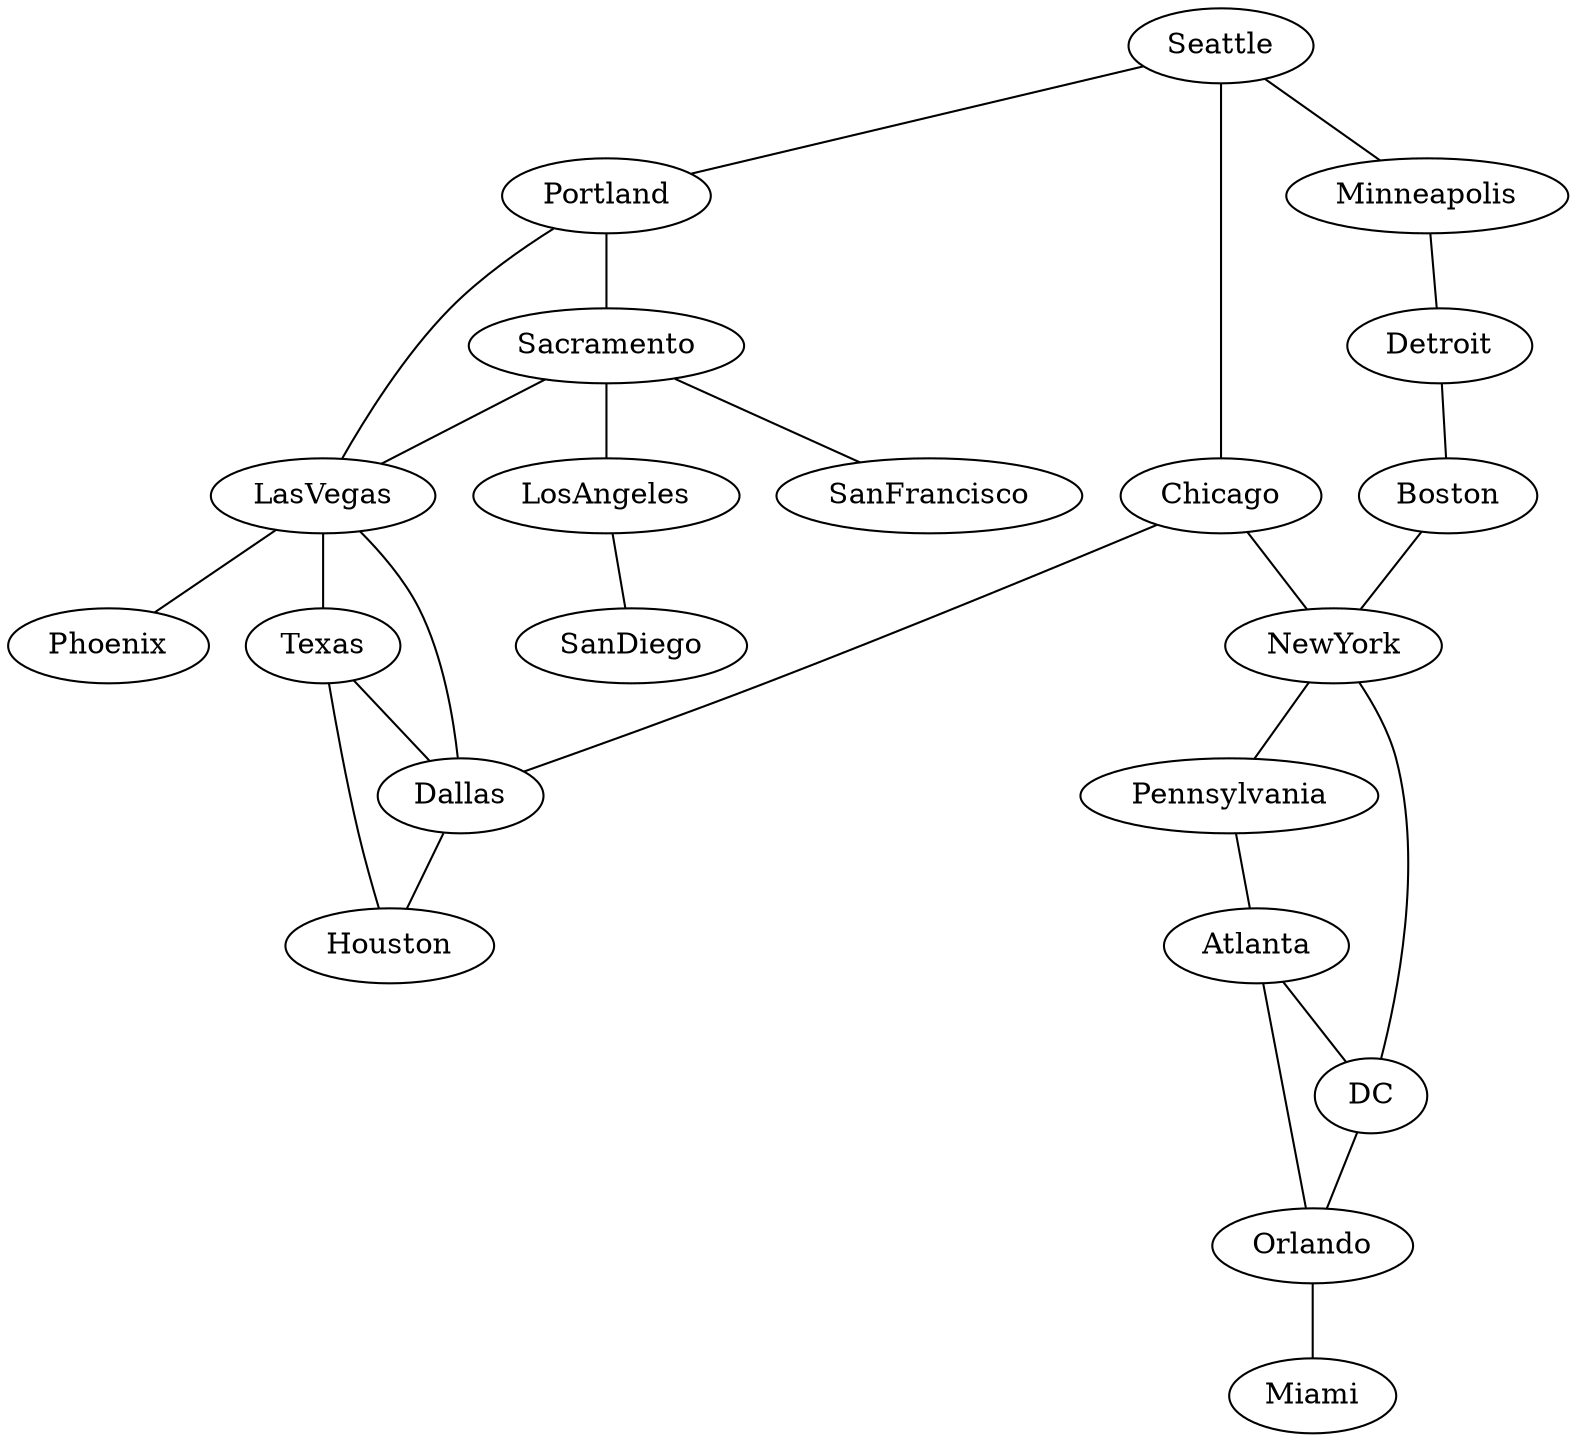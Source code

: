 Graph{
Seattle--Portland
Seattle--Minneapolis
Seattle--Chicago
Portland--Sacramento
Portland-- LasVegas
Sacramento--SanFrancisco
Sacramento--LosAngeles
Sacramento--LasVegas
LosAngeles--SanDiego
LasVegas--Phoenix
LasVegas--Dallas
LasVegas--Texas
Texas--Dallas
Texas--Houston
Chicago--Dallas
Dallas--Houston
Minneapolis--Detroit
Detroit--Boston
Boston--NewYork
Chicago--NewYork
NewYork--Pennsylvania
Pennsylvania--Atlanta
NewYork--DC
Atlanta--DC
Atlanta--Orlando
DC--Orlando
Orlando--Miami
}
